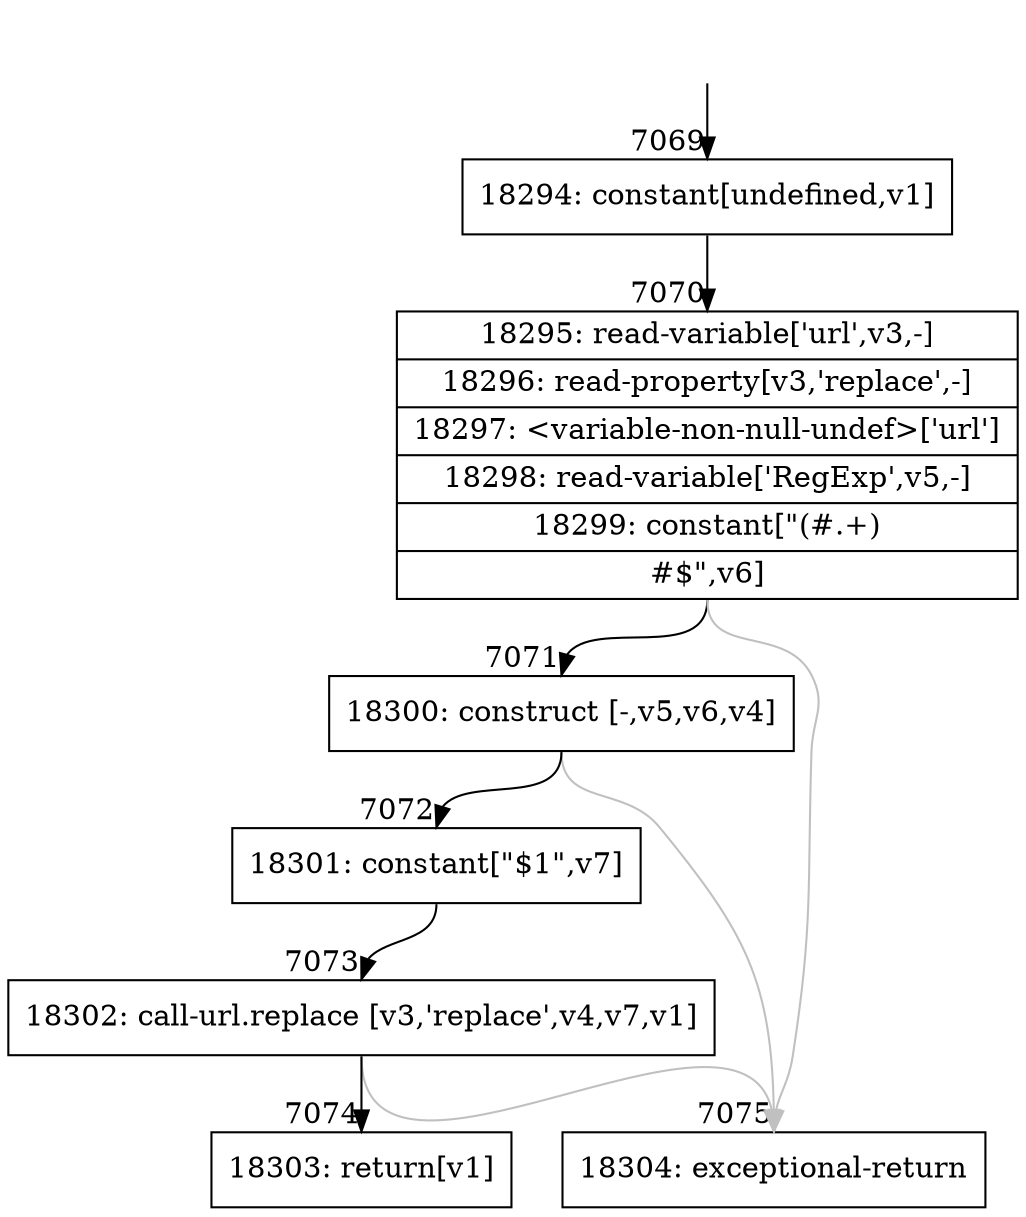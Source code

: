 digraph {
rankdir="TD"
BB_entry532[shape=none,label=""];
BB_entry532 -> BB7069 [tailport=s, headport=n, headlabel="    7069"]
BB7069 [shape=record label="{18294: constant[undefined,v1]}" ] 
BB7069 -> BB7070 [tailport=s, headport=n, headlabel="      7070"]
BB7070 [shape=record label="{18295: read-variable['url',v3,-]|18296: read-property[v3,'replace',-]|18297: \<variable-non-null-undef\>['url']|18298: read-variable['RegExp',v5,-]|18299: constant[\"(#.+)|#$\",v6]}" ] 
BB7070 -> BB7071 [tailport=s, headport=n, headlabel="      7071"]
BB7070 -> BB7075 [tailport=s, headport=n, color=gray, headlabel="      7075"]
BB7071 [shape=record label="{18300: construct [-,v5,v6,v4]}" ] 
BB7071 -> BB7072 [tailport=s, headport=n, headlabel="      7072"]
BB7071 -> BB7075 [tailport=s, headport=n, color=gray]
BB7072 [shape=record label="{18301: constant[\"$1\",v7]}" ] 
BB7072 -> BB7073 [tailport=s, headport=n, headlabel="      7073"]
BB7073 [shape=record label="{18302: call-url.replace [v3,'replace',v4,v7,v1]}" ] 
BB7073 -> BB7074 [tailport=s, headport=n, headlabel="      7074"]
BB7073 -> BB7075 [tailport=s, headport=n, color=gray]
BB7074 [shape=record label="{18303: return[v1]}" ] 
BB7075 [shape=record label="{18304: exceptional-return}" ] 
//#$~ 11269
}
